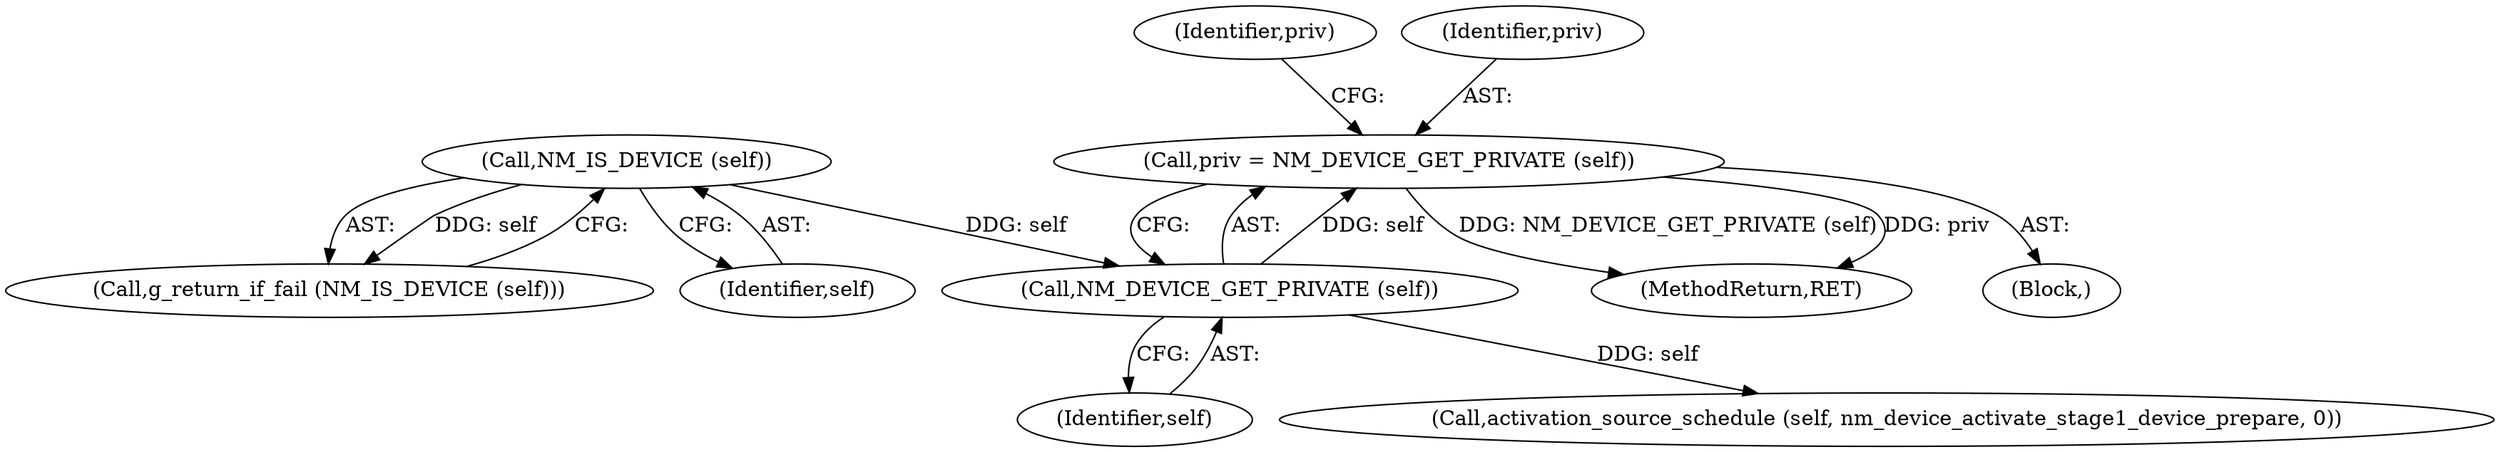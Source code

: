 digraph "0_NetworkManager_d5fc88e573fa58b93034b04d35a2454f5d28cad9@pointer" {
"1003715" [label="(Call,priv = NM_DEVICE_GET_PRIVATE (self))"];
"1003717" [label="(Call,NM_DEVICE_GET_PRIVATE (self))"];
"1003713" [label="(Call,NM_IS_DEVICE (self))"];
"1003715" [label="(Call,priv = NM_DEVICE_GET_PRIVATE (self))"];
"1003717" [label="(Call,NM_DEVICE_GET_PRIVATE (self))"];
"1003713" [label="(Call,NM_IS_DEVICE (self))"];
"1003718" [label="(Identifier,self)"];
"1003721" [label="(Identifier,priv)"];
"1007368" [label="(MethodReturn,RET)"];
"1003712" [label="(Call,g_return_if_fail (NM_IS_DEVICE (self)))"];
"1003723" [label="(Call,activation_source_schedule (self, nm_device_activate_stage1_device_prepare, 0))"];
"1003716" [label="(Identifier,priv)"];
"1003710" [label="(Block,)"];
"1003714" [label="(Identifier,self)"];
"1003715" -> "1003710"  [label="AST: "];
"1003715" -> "1003717"  [label="CFG: "];
"1003716" -> "1003715"  [label="AST: "];
"1003717" -> "1003715"  [label="AST: "];
"1003721" -> "1003715"  [label="CFG: "];
"1003715" -> "1007368"  [label="DDG: NM_DEVICE_GET_PRIVATE (self)"];
"1003715" -> "1007368"  [label="DDG: priv"];
"1003717" -> "1003715"  [label="DDG: self"];
"1003717" -> "1003718"  [label="CFG: "];
"1003718" -> "1003717"  [label="AST: "];
"1003713" -> "1003717"  [label="DDG: self"];
"1003717" -> "1003723"  [label="DDG: self"];
"1003713" -> "1003712"  [label="AST: "];
"1003713" -> "1003714"  [label="CFG: "];
"1003714" -> "1003713"  [label="AST: "];
"1003712" -> "1003713"  [label="CFG: "];
"1003713" -> "1003712"  [label="DDG: self"];
}
